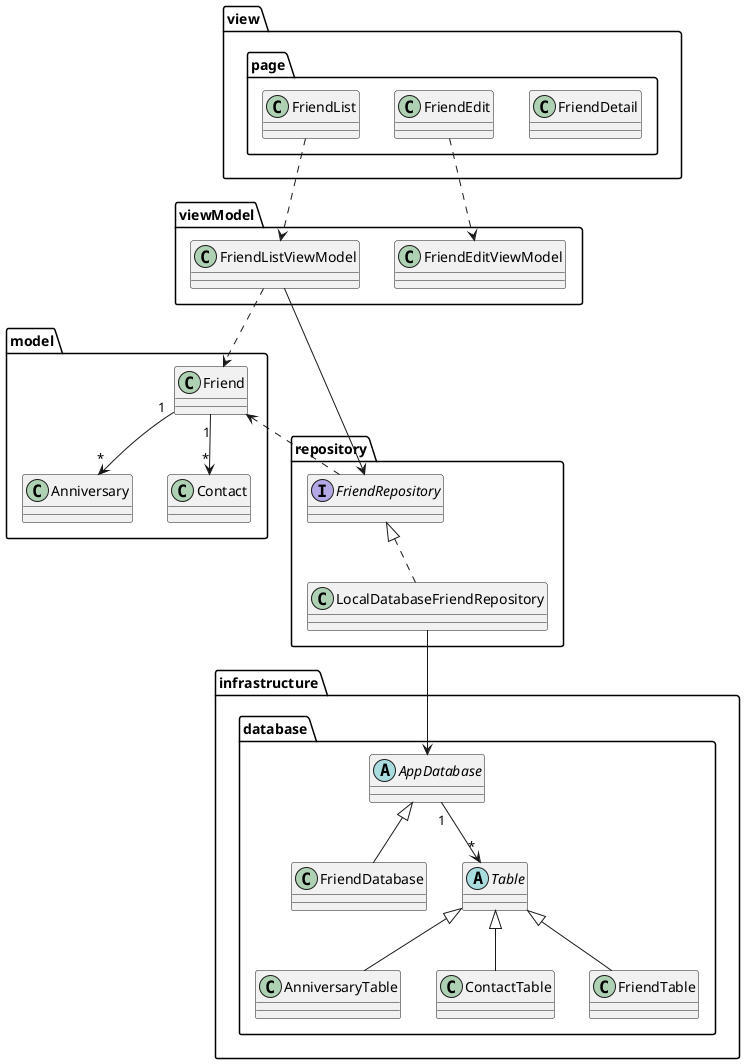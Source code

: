 @startuml

package view {
    package page {
        class FriendDetail
        class FriendEdit
        class FriendList
    }
}

package viewModel {
    class FriendListViewModel
    class FriendEditViewModel
}

package model {
    class Anniversary
    class Contact
    class Friend
}

package repository {
    interface FriendRepository
    class LocalDatabaseFriendRepository
}

package infrastructure {
    package database {
        class AnniversaryTable
        abstract AppDatabase
        class ContactTable
        class FriendDatabase
        class FriendTable
        abstract Table
    }
}

FriendList ..> FriendListViewModel
FriendEdit ..> FriendEditViewModel

FriendListViewModel ..> Friend
FriendListViewModel --> FriendRepository

Friend "1" --> "*" Anniversary
Friend "1" --> "*" Contact

FriendRepository .up.> Friend

FriendRepository <|.. LocalDatabaseFriendRepository

LocalDatabaseFriendRepository --> AppDatabase

AppDatabase <|-- FriendDatabase
Table <|-- AnniversaryTable
Table <|-- ContactTable
Table <|-- FriendTable
AppDatabase "1" --> "*" Table

@enduml